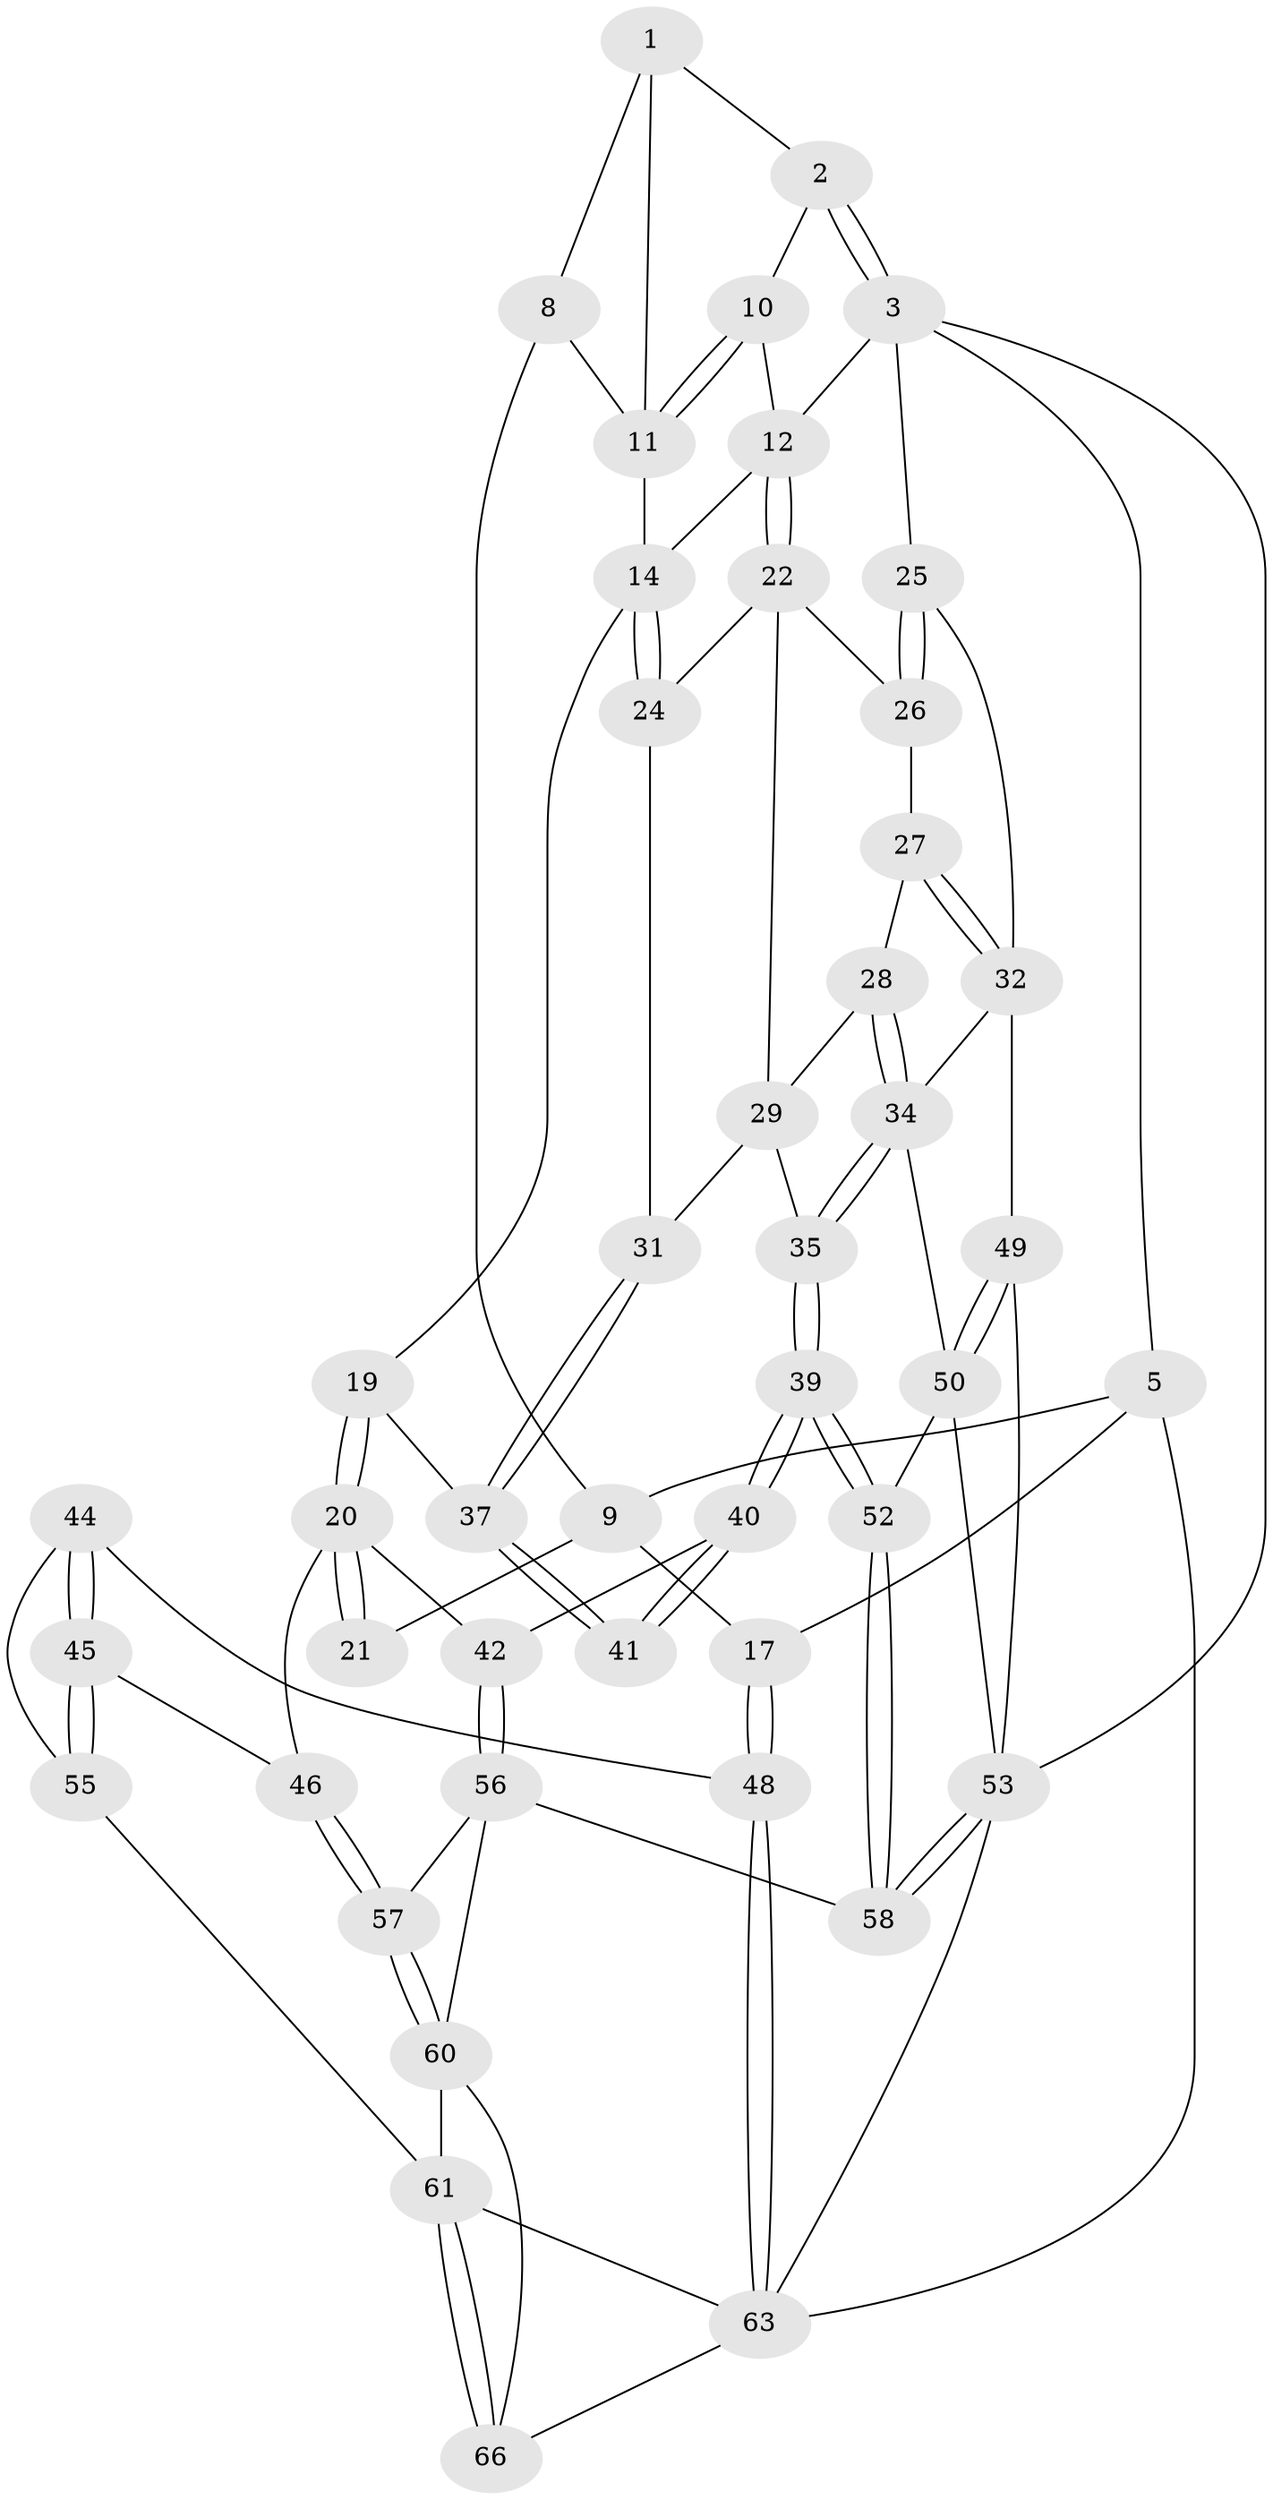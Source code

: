 // Generated by graph-tools (version 1.1) at 2025/52/02/27/25 19:52:39]
// undirected, 46 vertices, 105 edges
graph export_dot {
graph [start="1"]
  node [color=gray90,style=filled];
  1 [pos="+0.2069785615590843+0",super="+7"];
  2 [pos="+0.38208874723088926+0"];
  3 [pos="+0.6952716686386725+0",super="+4"];
  5 [pos="+0+0",super="+6"];
  8 [pos="+0.18419496403377753+0.17415405304378154"];
  9 [pos="+0.06951328176771968+0.14361594095541488",super="+18"];
  10 [pos="+0.3478663396764354+0.11479386323491991"];
  11 [pos="+0.29832569451141705+0.1757451373702638",super="+16"];
  12 [pos="+0.6897331649185279+0",super="+13"];
  14 [pos="+0.3124341890384492+0.32569258903938747",super="+15"];
  17 [pos="+0+0.35705101487103524"];
  19 [pos="+0.25051278998005383+0.37643671471422696"];
  20 [pos="+0.2158175162272475+0.41459942364928243",super="+43"];
  21 [pos="+0.009362434907773833+0.401295707790993"];
  22 [pos="+0.691328503333474+0.055841648347744445",super="+23"];
  24 [pos="+0.5464762742278199+0.268159978537236"];
  25 [pos="+1+0.3619916788085899"];
  26 [pos="+0.7653584767195022+0.15840825315033313"];
  27 [pos="+0.7952493593320205+0.3497931668000029"];
  28 [pos="+0.7647057225753598+0.38444127249164284"];
  29 [pos="+0.7105282565837282+0.3972290120789615",super="+30"];
  31 [pos="+0.5727220525882043+0.38628690860176546"];
  32 [pos="+1+0.5125678761632702",super="+33"];
  34 [pos="+0.7444090206663602+0.6120796709627352",super="+36"];
  35 [pos="+0.7159514841221554+0.6178223673073273"];
  37 [pos="+0.540141447575711+0.44193186177260485",super="+38"];
  39 [pos="+0.609989494235451+0.6876178942769845"];
  40 [pos="+0.5317276651271164+0.669140931734426"];
  41 [pos="+0.5246411435780011+0.58249504873981"];
  42 [pos="+0.46797664663308963+0.6806263429405328"];
  44 [pos="+0.02442319946863643+0.4975005460889895",super="+47"];
  45 [pos="+0.10167779171801634+0.7380743072092983"];
  46 [pos="+0.23425489242627806+0.6997417758282618"];
  48 [pos="+0+0.7345443697419247"];
  49 [pos="+1+0.8641123835127688"];
  50 [pos="+0.895118634151056+0.8204599346631463",super="+51"];
  52 [pos="+0.6786090819972758+0.9368868136164232"];
  53 [pos="+1+1",super="+54"];
  55 [pos="+0.07468381981117098+0.750647392812289"];
  56 [pos="+0.4222342295835214+0.878113309957714",super="+59"];
  57 [pos="+0.2513834926692658+0.8253507097444398"];
  58 [pos="+0.6026220359027724+1"];
  60 [pos="+0.24124716344000455+0.8827436555613599",super="+64"];
  61 [pos="+0.1476054584983141+0.9421386142040212",super="+62"];
  63 [pos="+0+1",super="+65"];
  66 [pos="+0.17351753144598345+1"];
  1 -- 2;
  1 -- 8;
  1 -- 11;
  2 -- 3;
  2 -- 3;
  2 -- 10;
  3 -- 12;
  3 -- 25;
  3 -- 5;
  3 -- 53;
  5 -- 17;
  5 -- 63;
  5 -- 9;
  8 -- 9;
  8 -- 11;
  9 -- 17;
  9 -- 21;
  10 -- 11;
  10 -- 11;
  10 -- 12;
  11 -- 14;
  12 -- 22;
  12 -- 22;
  12 -- 14;
  14 -- 24;
  14 -- 24;
  14 -- 19;
  17 -- 48;
  17 -- 48;
  19 -- 20;
  19 -- 20;
  19 -- 37;
  20 -- 21;
  20 -- 21;
  20 -- 42;
  20 -- 46;
  22 -- 26;
  22 -- 24;
  22 -- 29;
  24 -- 31;
  25 -- 26;
  25 -- 26;
  25 -- 32;
  26 -- 27;
  27 -- 28;
  27 -- 32;
  27 -- 32;
  28 -- 29;
  28 -- 34;
  28 -- 34;
  29 -- 35;
  29 -- 31;
  31 -- 37;
  31 -- 37;
  32 -- 49;
  32 -- 34;
  34 -- 35;
  34 -- 35;
  34 -- 50;
  35 -- 39;
  35 -- 39;
  37 -- 41 [weight=2];
  37 -- 41;
  39 -- 40;
  39 -- 40;
  39 -- 52;
  39 -- 52;
  40 -- 41;
  40 -- 41;
  40 -- 42;
  42 -- 56;
  42 -- 56;
  44 -- 45;
  44 -- 45;
  44 -- 48;
  44 -- 55;
  45 -- 46;
  45 -- 55;
  45 -- 55;
  46 -- 57;
  46 -- 57;
  48 -- 63;
  48 -- 63;
  49 -- 50;
  49 -- 50;
  49 -- 53;
  50 -- 52;
  50 -- 53;
  52 -- 58;
  52 -- 58;
  53 -- 58;
  53 -- 58;
  53 -- 63;
  55 -- 61;
  56 -- 57;
  56 -- 58;
  56 -- 60;
  57 -- 60;
  57 -- 60;
  60 -- 61;
  60 -- 66;
  61 -- 66;
  61 -- 66;
  61 -- 63;
  63 -- 66;
}
